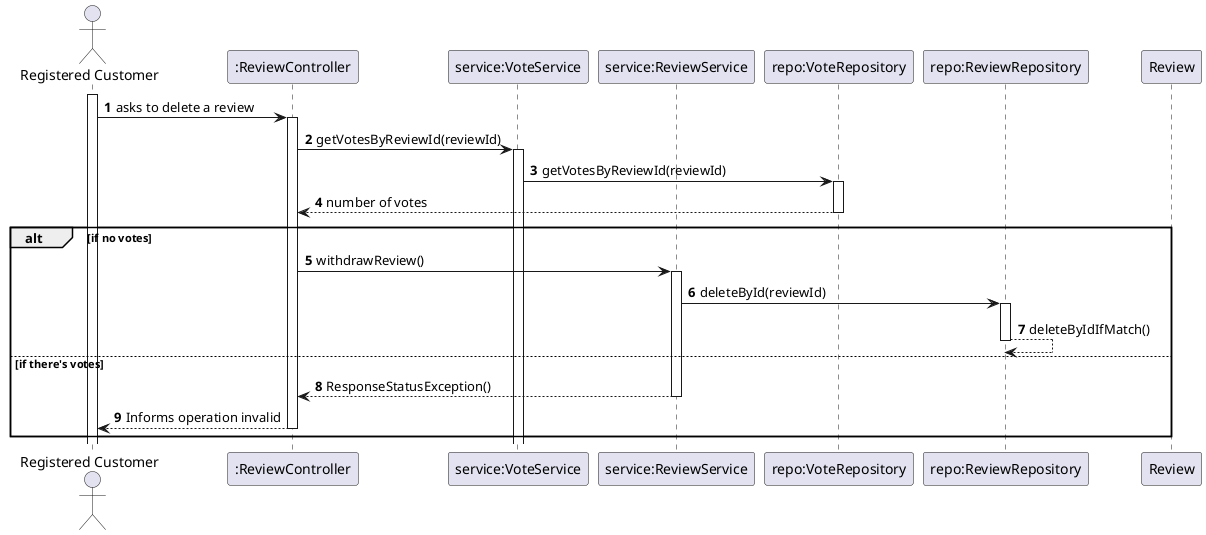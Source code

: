 @startuml
'https://plantuml.com/sequence-diagram

autoactivate on
autonumber

actor "Registered Customer" as User
participant ":ReviewController" as Ctrl
participant "service:VoteService" as Service2
participant "service:ReviewService" as Service
participant "repo:VoteRepository" as Repo2
participant "repo:ReviewRepository" as Repo
participant "Review" as Review


activate User

User -> Ctrl: asks to delete a review
Ctrl -> Service2: getVotesByReviewId(reviewId)
Service2 -> Repo2: getVotesByReviewId(reviewId)
Repo2 --> Ctrl: number of votes
alt if no votes
Ctrl -> Service: withdrawReview()
Service -> Repo: deleteById(reviewId)
Repo --> Repo: deleteByIdIfMatch()
else if there's votes
Service --> Ctrl: ResponseStatusException()
Ctrl --> User: Informs operation invalid
end alt

@enduml